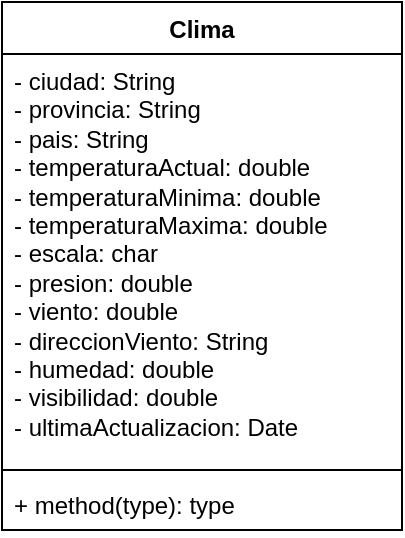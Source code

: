 <mxfile version="24.4.0" type="device">
  <diagram id="C5RBs43oDa-KdzZeNtuy" name="Page-1">
    <mxGraphModel dx="670" dy="335" grid="1" gridSize="10" guides="1" tooltips="1" connect="1" arrows="1" fold="1" page="1" pageScale="1" pageWidth="827" pageHeight="1169" math="0" shadow="0">
      <root>
        <mxCell id="WIyWlLk6GJQsqaUBKTNV-0" />
        <mxCell id="WIyWlLk6GJQsqaUBKTNV-1" parent="WIyWlLk6GJQsqaUBKTNV-0" />
        <mxCell id="gxnaOyG4suK2D6459AMA-0" value="Clima" style="swimlane;fontStyle=1;align=center;verticalAlign=top;childLayout=stackLayout;horizontal=1;startSize=26;horizontalStack=0;resizeParent=1;resizeParentMax=0;resizeLast=0;collapsible=1;marginBottom=0;whiteSpace=wrap;html=1;" vertex="1" parent="WIyWlLk6GJQsqaUBKTNV-1">
          <mxGeometry x="330" y="350" width="200" height="264" as="geometry" />
        </mxCell>
        <mxCell id="gxnaOyG4suK2D6459AMA-1" value="- ciudad: String&lt;div&gt;- provincia: String&lt;/div&gt;&lt;div&gt;- pais: String&lt;br&gt;&lt;/div&gt;&lt;div&gt;- temperaturaActual: double&lt;br&gt;&lt;/div&gt;&lt;div&gt;- temperaturaMinima: double&lt;/div&gt;&lt;div&gt;- temperaturaMaxima: double&lt;br&gt;&lt;/div&gt;&lt;div&gt;- escala: char&lt;br&gt;&lt;/div&gt;&lt;div&gt;- presion: double&lt;br&gt;&lt;/div&gt;&lt;div&gt;- viento: double&lt;br&gt;&lt;/div&gt;&lt;div&gt;- direccionViento: String&lt;br&gt;&lt;/div&gt;&lt;div&gt;- humedad: double&lt;br&gt;&lt;/div&gt;&lt;div&gt;- visibilidad: double&lt;br&gt;&lt;/div&gt;&lt;div&gt;- ultimaActualizacion: Date&lt;br&gt;&lt;/div&gt;" style="text;strokeColor=none;fillColor=none;align=left;verticalAlign=top;spacingLeft=4;spacingRight=4;overflow=hidden;rotatable=0;points=[[0,0.5],[1,0.5]];portConstraint=eastwest;whiteSpace=wrap;html=1;" vertex="1" parent="gxnaOyG4suK2D6459AMA-0">
          <mxGeometry y="26" width="200" height="204" as="geometry" />
        </mxCell>
        <mxCell id="gxnaOyG4suK2D6459AMA-2" value="" style="line;strokeWidth=1;fillColor=none;align=left;verticalAlign=middle;spacingTop=-1;spacingLeft=3;spacingRight=3;rotatable=0;labelPosition=right;points=[];portConstraint=eastwest;strokeColor=inherit;" vertex="1" parent="gxnaOyG4suK2D6459AMA-0">
          <mxGeometry y="230" width="200" height="8" as="geometry" />
        </mxCell>
        <mxCell id="gxnaOyG4suK2D6459AMA-3" value="+ method(type): type" style="text;strokeColor=none;fillColor=none;align=left;verticalAlign=top;spacingLeft=4;spacingRight=4;overflow=hidden;rotatable=0;points=[[0,0.5],[1,0.5]];portConstraint=eastwest;whiteSpace=wrap;html=1;" vertex="1" parent="gxnaOyG4suK2D6459AMA-0">
          <mxGeometry y="238" width="200" height="26" as="geometry" />
        </mxCell>
      </root>
    </mxGraphModel>
  </diagram>
</mxfile>
